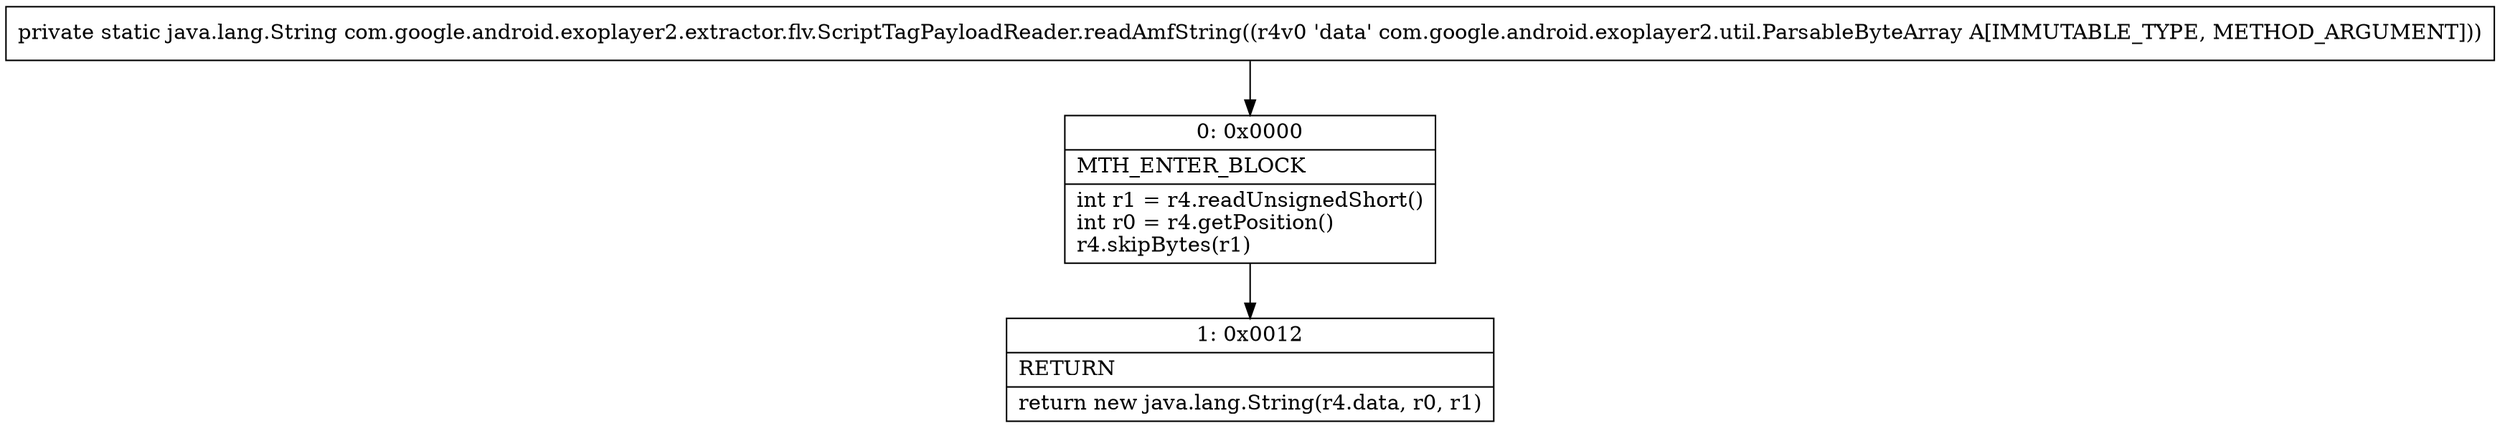 digraph "CFG forcom.google.android.exoplayer2.extractor.flv.ScriptTagPayloadReader.readAmfString(Lcom\/google\/android\/exoplayer2\/util\/ParsableByteArray;)Ljava\/lang\/String;" {
Node_0 [shape=record,label="{0\:\ 0x0000|MTH_ENTER_BLOCK\l|int r1 = r4.readUnsignedShort()\lint r0 = r4.getPosition()\lr4.skipBytes(r1)\l}"];
Node_1 [shape=record,label="{1\:\ 0x0012|RETURN\l|return new java.lang.String(r4.data, r0, r1)\l}"];
MethodNode[shape=record,label="{private static java.lang.String com.google.android.exoplayer2.extractor.flv.ScriptTagPayloadReader.readAmfString((r4v0 'data' com.google.android.exoplayer2.util.ParsableByteArray A[IMMUTABLE_TYPE, METHOD_ARGUMENT])) }"];
MethodNode -> Node_0;
Node_0 -> Node_1;
}

